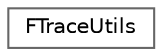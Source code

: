 digraph "Graphical Class Hierarchy"
{
 // INTERACTIVE_SVG=YES
 // LATEX_PDF_SIZE
  bgcolor="transparent";
  edge [fontname=Helvetica,fontsize=10,labelfontname=Helvetica,labelfontsize=10];
  node [fontname=Helvetica,fontsize=10,shape=box,height=0.2,width=0.4];
  rankdir="LR";
  Node0 [id="Node000000",label="FTraceUtils",height=0.2,width=0.4,color="grey40", fillcolor="white", style="filled",URL="$d9/d26/structFTraceUtils.html",tooltip=" "];
}
